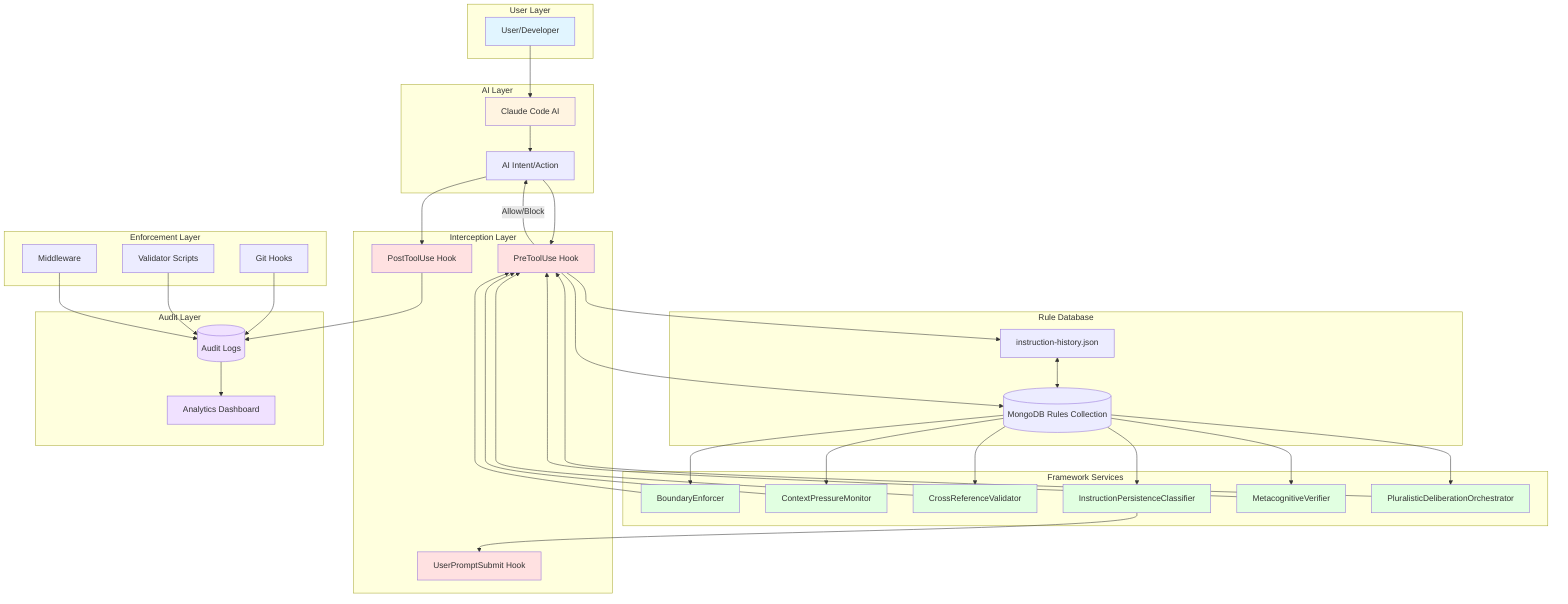 graph TB
    subgraph "User Layer"
        USER[User/Developer]
    end

    subgraph "AI Layer"
        AI[Claude Code AI]
        INTENT[AI Intent/Action]
    end

    subgraph "Interception Layer"
        PRE[PreToolUse Hook]
        POST[PostToolUse Hook]
        SUBMIT[UserPromptSubmit Hook]
    end

    subgraph "Rule Database"
        JSON[instruction-history.json]
        MONGO[(MongoDB Rules Collection)]
    end

    subgraph "Framework Services"
        BE[BoundaryEnforcer]
        CPM[ContextPressureMonitor]
        CRV[CrossReferenceValidator]
        IPC[InstructionPersistenceClassifier]
        MV[MetacognitiveVerifier]
        PDO[PluralisticDeliberationOrchestrator]
    end

    subgraph "Enforcement Layer"
        GIT[Git Hooks]
        SCRIPTS[Validator Scripts]
        MIDDLEWARE[Middleware]
    end

    subgraph "Audit Layer"
        AUDIT[(Audit Logs)]
        DASHBOARD[Analytics Dashboard]
    end

    USER --> AI
    AI --> INTENT
    INTENT --> PRE
    PRE --> JSON
    PRE --> MONGO
    JSON <--> MONGO
    MONGO --> BE
    MONGO --> CPM
    MONGO --> CRV
    MONGO --> IPC
    MONGO --> MV
    MONGO --> PDO
    BE --> PRE
    CPM --> PRE
    CRV --> PRE
    IPC --> SUBMIT
    MV --> PRE
    PDO --> PRE
    PRE --> |Allow/Block| INTENT
    INTENT --> POST
    POST --> AUDIT
    GIT --> AUDIT
    SCRIPTS --> AUDIT
    MIDDLEWARE --> AUDIT
    AUDIT --> DASHBOARD

    style USER fill:#e1f5ff
    style AI fill:#fff4e1
    style PRE fill:#ffe1e1
    style POST fill:#ffe1e1
    style SUBMIT fill:#ffe1e1
    style BE fill:#e1ffe1
    style CPM fill:#e1ffe1
    style CRV fill:#e1ffe1
    style IPC fill:#e1ffe1
    style MV fill:#e1ffe1
    style PDO fill:#e1ffe1
    style AUDIT fill:#f0e1ff
    style DASHBOARD fill:#f0e1ff